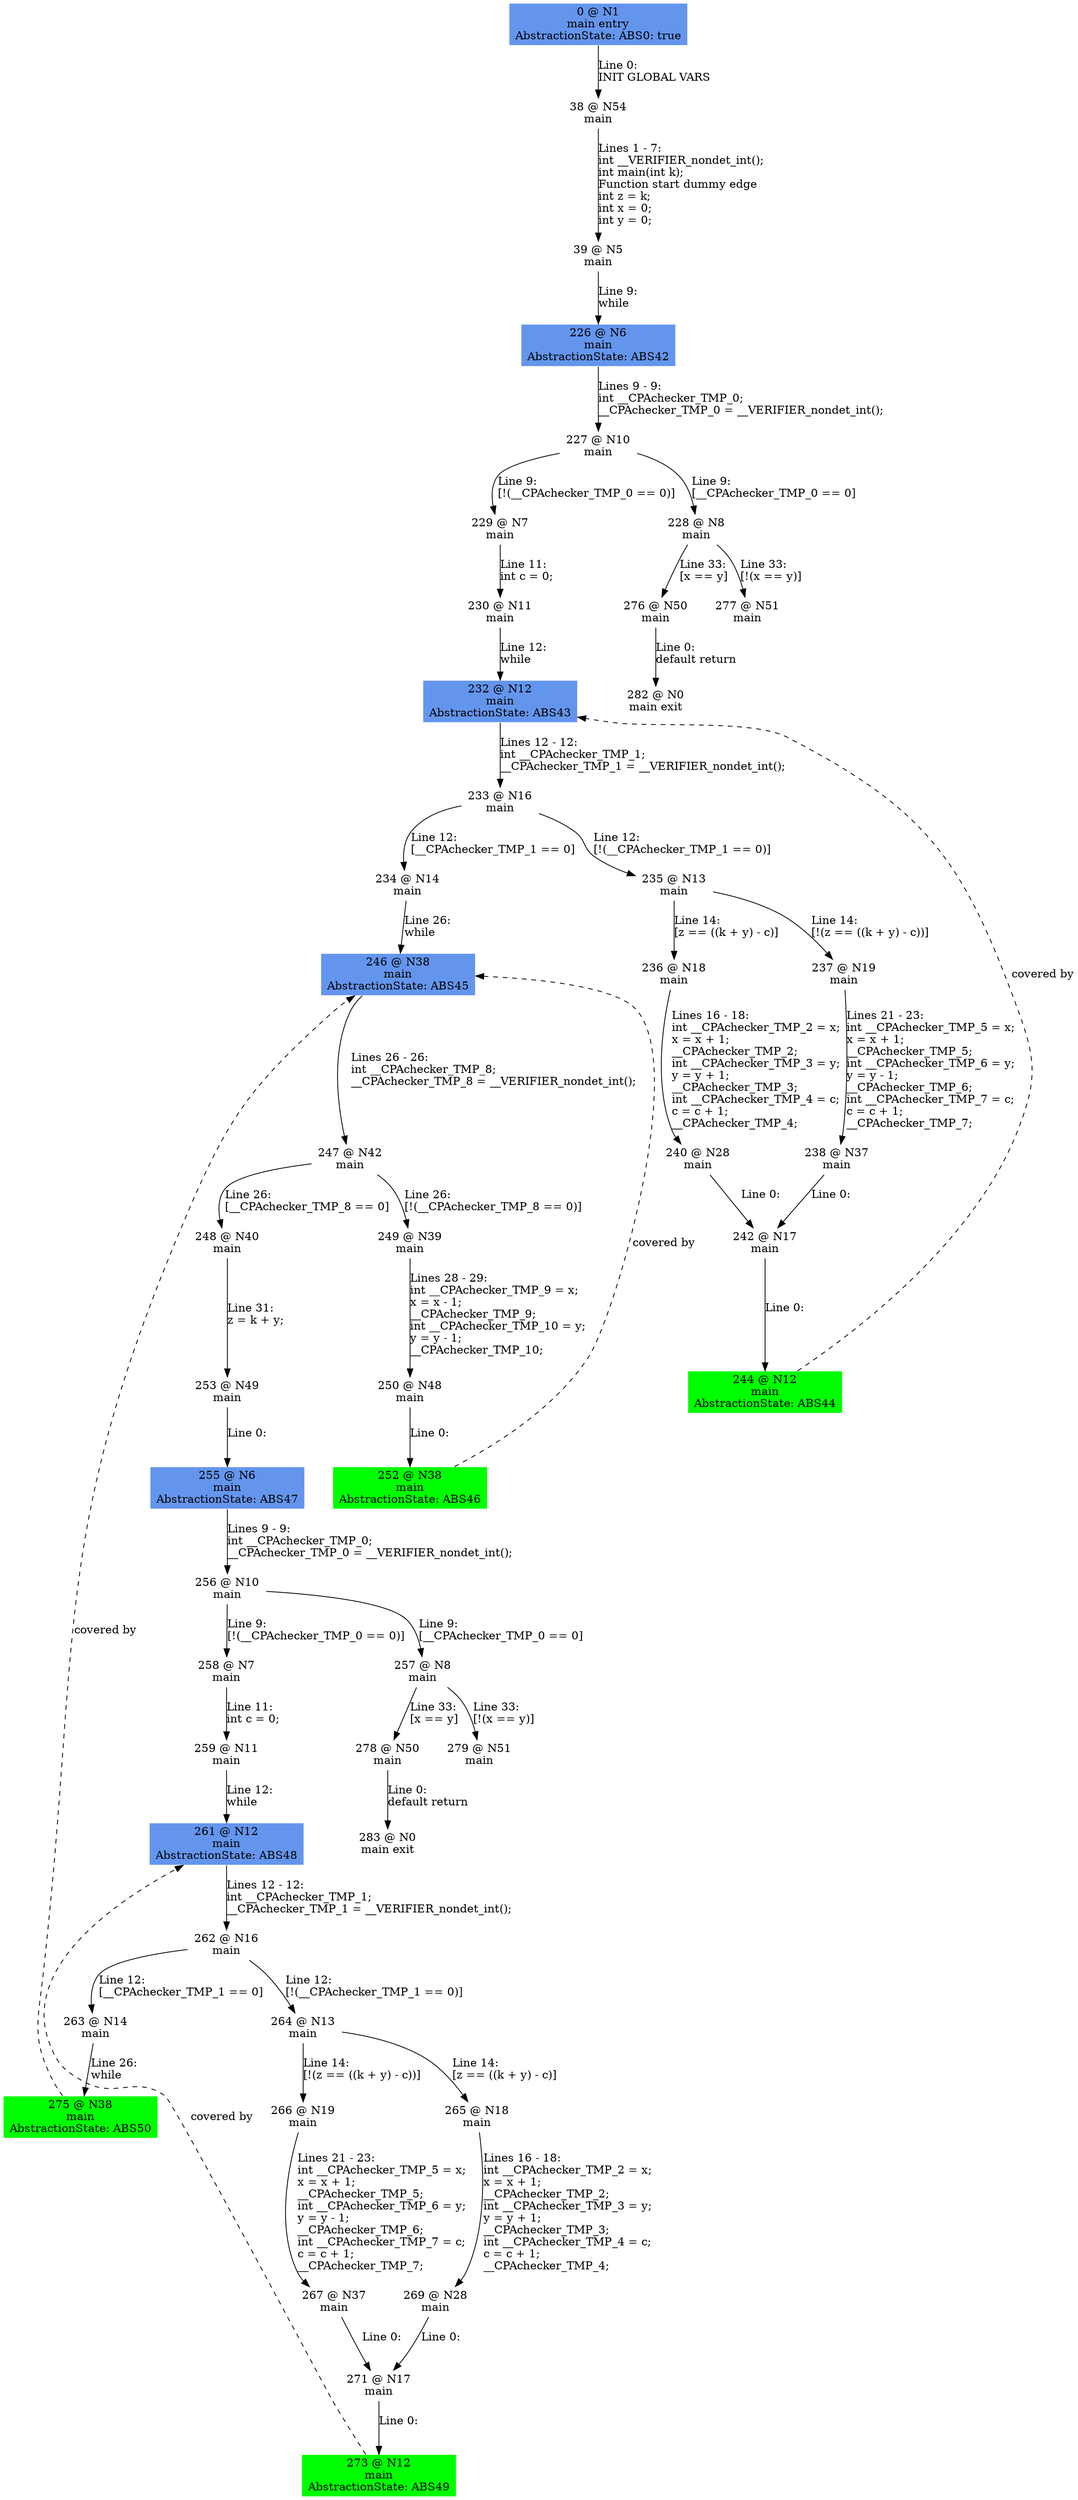 digraph ARG {
node [style="filled" shape="box" color="white"]
0 [fillcolor="cornflowerblue" label="0 @ N1\nmain entry\nAbstractionState: ABS0: true\n" id="0"]
38 [label="38 @ N54\nmain\n" id="38"]
39 [label="39 @ N5\nmain\n" id="39"]
226 [fillcolor="cornflowerblue" label="226 @ N6\nmain\nAbstractionState: ABS42\n" id="226"]
227 [label="227 @ N10\nmain\n" id="227"]
229 [label="229 @ N7\nmain\n" id="229"]
230 [label="230 @ N11\nmain\n" id="230"]
232 [fillcolor="cornflowerblue" label="232 @ N12\nmain\nAbstractionState: ABS43\n" id="232"]
233 [label="233 @ N16\nmain\n" id="233"]
235 [label="235 @ N13\nmain\n" id="235"]
237 [label="237 @ N19\nmain\n" id="237"]
238 [label="238 @ N37\nmain\n" id="238"]
242 [label="242 @ N17\nmain\n" id="242"]
244 [fillcolor="green" label="244 @ N12\nmain\nAbstractionState: ABS44\n" id="244"]
236 [label="236 @ N18\nmain\n" id="236"]
240 [label="240 @ N28\nmain\n" id="240"]
234 [label="234 @ N14\nmain\n" id="234"]
246 [fillcolor="cornflowerblue" label="246 @ N38\nmain\nAbstractionState: ABS45\n" id="246"]
247 [label="247 @ N42\nmain\n" id="247"]
249 [label="249 @ N39\nmain\n" id="249"]
250 [label="250 @ N48\nmain\n" id="250"]
252 [fillcolor="green" label="252 @ N38\nmain\nAbstractionState: ABS46\n" id="252"]
248 [label="248 @ N40\nmain\n" id="248"]
253 [label="253 @ N49\nmain\n" id="253"]
255 [fillcolor="cornflowerblue" label="255 @ N6\nmain\nAbstractionState: ABS47\n" id="255"]
256 [label="256 @ N10\nmain\n" id="256"]
258 [label="258 @ N7\nmain\n" id="258"]
259 [label="259 @ N11\nmain\n" id="259"]
261 [fillcolor="cornflowerblue" label="261 @ N12\nmain\nAbstractionState: ABS48\n" id="261"]
262 [label="262 @ N16\nmain\n" id="262"]
264 [label="264 @ N13\nmain\n" id="264"]
266 [label="266 @ N19\nmain\n" id="266"]
267 [label="267 @ N37\nmain\n" id="267"]
271 [label="271 @ N17\nmain\n" id="271"]
273 [fillcolor="green" label="273 @ N12\nmain\nAbstractionState: ABS49\n" id="273"]
265 [label="265 @ N18\nmain\n" id="265"]
269 [label="269 @ N28\nmain\n" id="269"]
263 [label="263 @ N14\nmain\n" id="263"]
275 [fillcolor="green" label="275 @ N38\nmain\nAbstractionState: ABS50\n" id="275"]
257 [label="257 @ N8\nmain\n" id="257"]
279 [label="279 @ N51\nmain\n" id="279"]
278 [label="278 @ N50\nmain\n" id="278"]
283 [label="283 @ N0\nmain exit\n" id="283"]
228 [label="228 @ N8\nmain\n" id="228"]
277 [label="277 @ N51\nmain\n" id="277"]
276 [label="276 @ N50\nmain\n" id="276"]
282 [label="282 @ N0\nmain exit\n" id="282"]
0 -> 38 [label="Line 0: \lINIT GLOBAL VARS\l" id="0 -> 38"]
38 -> 39 [label="Lines 1 - 7: \lint __VERIFIER_nondet_int();\lint main(int k);\lFunction start dummy edge\lint z = k;\lint x = 0;\lint y = 0;\l" id="38 -> 39"]
39 -> 226 [label="Line 9: \lwhile\l" id="39 -> 226"]
226 -> 227 [label="Lines 9 - 9: \lint __CPAchecker_TMP_0;\l__CPAchecker_TMP_0 = __VERIFIER_nondet_int();\l" id="226 -> 227"]
227 -> 228 [label="Line 9: \l[__CPAchecker_TMP_0 == 0]\l" id="227 -> 228"]
227 -> 229 [label="Line 9: \l[!(__CPAchecker_TMP_0 == 0)]\l" id="227 -> 229"]
229 -> 230 [label="Line 11: \lint c = 0;\l" id="229 -> 230"]
230 -> 232 [label="Line 12: \lwhile\l" id="230 -> 232"]
244 -> 232 [style="dashed" weight="0" label="covered by"]
232 -> 233 [label="Lines 12 - 12: \lint __CPAchecker_TMP_1;\l__CPAchecker_TMP_1 = __VERIFIER_nondet_int();\l" id="232 -> 233"]
233 -> 234 [label="Line 12: \l[__CPAchecker_TMP_1 == 0]\l" id="233 -> 234"]
233 -> 235 [label="Line 12: \l[!(__CPAchecker_TMP_1 == 0)]\l" id="233 -> 235"]
235 -> 236 [label="Line 14: \l[z == ((k + y) - c)]\l" id="235 -> 236"]
235 -> 237 [label="Line 14: \l[!(z == ((k + y) - c))]\l" id="235 -> 237"]
237 -> 238 [label="Lines 21 - 23: \lint __CPAchecker_TMP_5 = x;\lx = x + 1;\l__CPAchecker_TMP_5;\lint __CPAchecker_TMP_6 = y;\ly = y - 1;\l__CPAchecker_TMP_6;\lint __CPAchecker_TMP_7 = c;\lc = c + 1;\l__CPAchecker_TMP_7;\l" id="237 -> 238"]
238 -> 242 [label="Line 0: \l\l" id="238 -> 242"]
242 -> 244 [label="Line 0: \l\l" id="242 -> 244"]
236 -> 240 [label="Lines 16 - 18: \lint __CPAchecker_TMP_2 = x;\lx = x + 1;\l__CPAchecker_TMP_2;\lint __CPAchecker_TMP_3 = y;\ly = y + 1;\l__CPAchecker_TMP_3;\lint __CPAchecker_TMP_4 = c;\lc = c + 1;\l__CPAchecker_TMP_4;\l" id="236 -> 240"]
240 -> 242 [label="Line 0: \l\l" id="240 -> 242"]
234 -> 246 [label="Line 26: \lwhile\l" id="234 -> 246"]
252 -> 246 [style="dashed" weight="0" label="covered by"]
275 -> 246 [style="dashed" weight="0" label="covered by"]
246 -> 247 [label="Lines 26 - 26: \lint __CPAchecker_TMP_8;\l__CPAchecker_TMP_8 = __VERIFIER_nondet_int();\l" id="246 -> 247"]
247 -> 248 [label="Line 26: \l[__CPAchecker_TMP_8 == 0]\l" id="247 -> 248"]
247 -> 249 [label="Line 26: \l[!(__CPAchecker_TMP_8 == 0)]\l" id="247 -> 249"]
249 -> 250 [label="Lines 28 - 29: \lint __CPAchecker_TMP_9 = x;\lx = x - 1;\l__CPAchecker_TMP_9;\lint __CPAchecker_TMP_10 = y;\ly = y - 1;\l__CPAchecker_TMP_10;\l" id="249 -> 250"]
250 -> 252 [label="Line 0: \l\l" id="250 -> 252"]
248 -> 253 [label="Line 31: \lz = k + y;\l" id="248 -> 253"]
253 -> 255 [label="Line 0: \l\l" id="253 -> 255"]
255 -> 256 [label="Lines 9 - 9: \lint __CPAchecker_TMP_0;\l__CPAchecker_TMP_0 = __VERIFIER_nondet_int();\l" id="255 -> 256"]
256 -> 257 [label="Line 9: \l[__CPAchecker_TMP_0 == 0]\l" id="256 -> 257"]
256 -> 258 [label="Line 9: \l[!(__CPAchecker_TMP_0 == 0)]\l" id="256 -> 258"]
258 -> 259 [label="Line 11: \lint c = 0;\l" id="258 -> 259"]
259 -> 261 [label="Line 12: \lwhile\l" id="259 -> 261"]
273 -> 261 [style="dashed" weight="0" label="covered by"]
261 -> 262 [label="Lines 12 - 12: \lint __CPAchecker_TMP_1;\l__CPAchecker_TMP_1 = __VERIFIER_nondet_int();\l" id="261 -> 262"]
262 -> 263 [label="Line 12: \l[__CPAchecker_TMP_1 == 0]\l" id="262 -> 263"]
262 -> 264 [label="Line 12: \l[!(__CPAchecker_TMP_1 == 0)]\l" id="262 -> 264"]
264 -> 265 [label="Line 14: \l[z == ((k + y) - c)]\l" id="264 -> 265"]
264 -> 266 [label="Line 14: \l[!(z == ((k + y) - c))]\l" id="264 -> 266"]
266 -> 267 [label="Lines 21 - 23: \lint __CPAchecker_TMP_5 = x;\lx = x + 1;\l__CPAchecker_TMP_5;\lint __CPAchecker_TMP_6 = y;\ly = y - 1;\l__CPAchecker_TMP_6;\lint __CPAchecker_TMP_7 = c;\lc = c + 1;\l__CPAchecker_TMP_7;\l" id="266 -> 267"]
267 -> 271 [label="Line 0: \l\l" id="267 -> 271"]
271 -> 273 [label="Line 0: \l\l" id="271 -> 273"]
265 -> 269 [label="Lines 16 - 18: \lint __CPAchecker_TMP_2 = x;\lx = x + 1;\l__CPAchecker_TMP_2;\lint __CPAchecker_TMP_3 = y;\ly = y + 1;\l__CPAchecker_TMP_3;\lint __CPAchecker_TMP_4 = c;\lc = c + 1;\l__CPAchecker_TMP_4;\l" id="265 -> 269"]
269 -> 271 [label="Line 0: \l\l" id="269 -> 271"]
263 -> 275 [label="Line 26: \lwhile\l" id="263 -> 275"]
257 -> 278 [label="Line 33: \l[x == y]\l" id="257 -> 278"]
257 -> 279 [label="Line 33: \l[!(x == y)]\l" id="257 -> 279"]
278 -> 283 [label="Line 0: \ldefault return\l" id="278 -> 283"]
228 -> 276 [label="Line 33: \l[x == y]\l" id="228 -> 276"]
228 -> 277 [label="Line 33: \l[!(x == y)]\l" id="228 -> 277"]
276 -> 282 [label="Line 0: \ldefault return\l" id="276 -> 282"]
}
